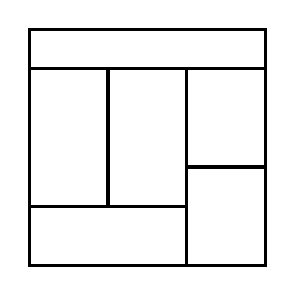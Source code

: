 \begin{tikzpicture}[very thick, scale=.5]
    \draw (0,5) rectangle (6,6);
    \draw (0,3/2) rectangle (2,5);
    \draw (2,3/2) rectangle (4,5);
    \draw (0,0) rectangle (4,3/2);
    \draw (4,5/2) rectangle (6,5);
    \draw (4,0) rectangle (6,5/2);
\end{tikzpicture}
